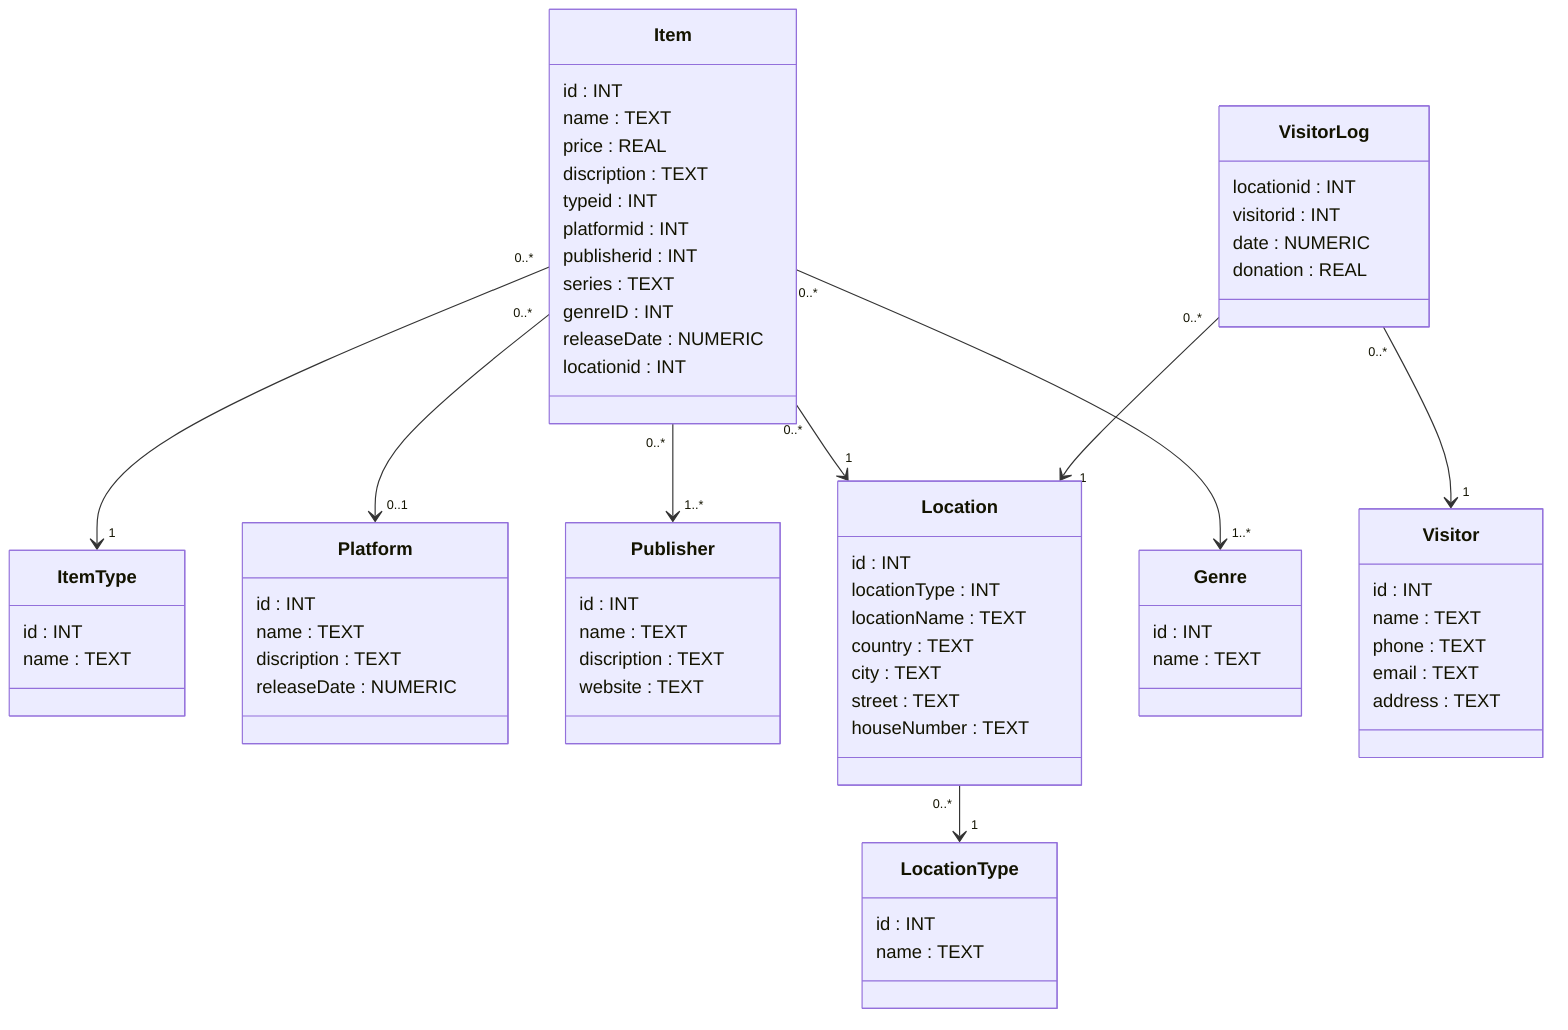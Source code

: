 classDiagram

    Item "0..*" --> "1" ItemType
    Item "0..*" --> "0..1" Platform
    Item "0..*" --> "1..*" Publisher
    Item "0..*" --> "1" Location
    Item "0..*" --> "1..*" Genre
    VisitorLog "0..*" --> "1" Location
    VisitorLog "0..*" --> "1" Visitor
    Location "0..*" --> "1" LocationType

    class Item {
        id : INT
        name : TEXT
        price : REAL
        discription : TEXT
        typeid : INT
        platformid : INT
        publisherid : INT
        series : TEXT
        genreID : INT
        releaseDate : NUMERIC
        locationid : INT
    }

    class ItemType {
        id : INT
        name : TEXT
    }

    class Genre {
        id : INT
        name : TEXT
    }

    class Platform {
        id : INT
        name : TEXT
        discription : TEXT
        releaseDate : NUMERIC
    }
    
    class Publisher {
        id : INT
        name : TEXT
        discription : TEXT
        website : TEXT
    }
    
    class Location {
        id : INT
        locationType : INT
        locationName : TEXT
        country : TEXT
        city : TEXT
        street : TEXT
        houseNumber : TEXT
    }
    
    class LocationType {
        id : INT
        name : TEXT
    }

    class VisitorLog {
        locationid : INT
        visitorid : INT
        date : NUMERIC
        donation : REAL
    }
    
    class Visitor {
        id : INT
        name : TEXT
        phone : TEXT
        email : TEXT
        address : TEXT
    }